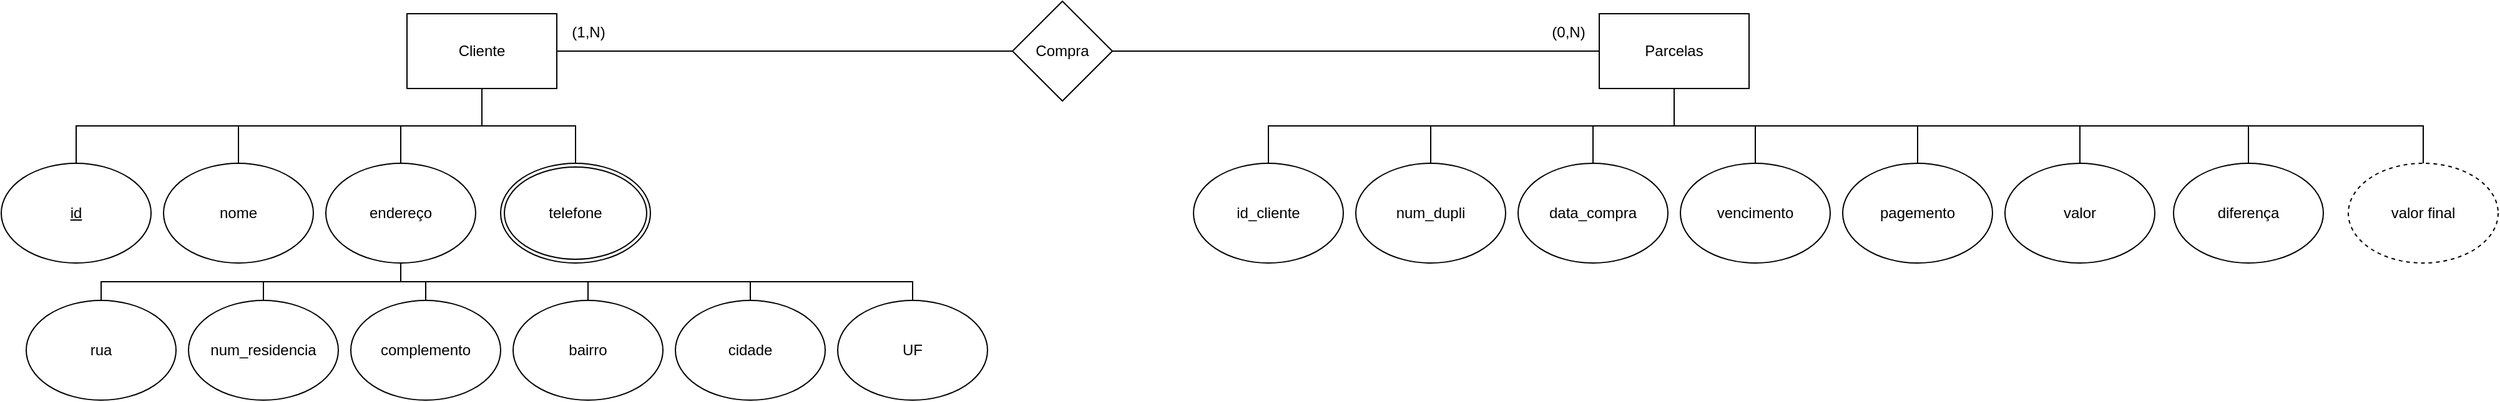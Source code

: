 <mxfile version="20.8.18" type="device"><diagram name="Página-1" id="2MdH7_zZF7ZA-hQrDxko"><mxGraphModel dx="1964" dy="651" grid="1" gridSize="10" guides="1" tooltips="1" connect="1" arrows="1" fold="1" page="1" pageScale="1" pageWidth="827" pageHeight="1169" math="0" shadow="0"><root><mxCell id="0"/><mxCell id="1" parent="0"/><mxCell id="QI3nf4_zfmRlKPPONUMC-49" style="edgeStyle=elbowEdgeStyle;rounded=0;orthogonalLoop=1;jettySize=auto;elbow=vertical;html=1;endArrow=none;endFill=0;" edge="1" parent="1" source="QI3nf4_zfmRlKPPONUMC-2" target="QI3nf4_zfmRlKPPONUMC-43"><mxGeometry relative="1" as="geometry"/></mxCell><mxCell id="QI3nf4_zfmRlKPPONUMC-50" style="edgeStyle=elbowEdgeStyle;rounded=0;orthogonalLoop=1;jettySize=auto;elbow=vertical;html=1;entryX=0.5;entryY=0;entryDx=0;entryDy=0;endArrow=none;endFill=0;" edge="1" parent="1" source="QI3nf4_zfmRlKPPONUMC-2" target="QI3nf4_zfmRlKPPONUMC-46"><mxGeometry relative="1" as="geometry"/></mxCell><mxCell id="QI3nf4_zfmRlKPPONUMC-51" style="edgeStyle=elbowEdgeStyle;rounded=0;orthogonalLoop=1;jettySize=auto;elbow=vertical;html=1;endArrow=none;endFill=0;" edge="1" parent="1" source="QI3nf4_zfmRlKPPONUMC-2" target="QI3nf4_zfmRlKPPONUMC-41"><mxGeometry relative="1" as="geometry"/></mxCell><mxCell id="QI3nf4_zfmRlKPPONUMC-52" style="edgeStyle=elbowEdgeStyle;rounded=0;orthogonalLoop=1;jettySize=auto;elbow=vertical;html=1;entryX=0.5;entryY=0;entryDx=0;entryDy=0;endArrow=none;endFill=0;" edge="1" parent="1" source="QI3nf4_zfmRlKPPONUMC-2" target="QI3nf4_zfmRlKPPONUMC-42"><mxGeometry relative="1" as="geometry"/></mxCell><mxCell id="QI3nf4_zfmRlKPPONUMC-53" style="edgeStyle=elbowEdgeStyle;rounded=0;orthogonalLoop=1;jettySize=auto;elbow=vertical;html=1;entryX=0.5;entryY=0;entryDx=0;entryDy=0;endArrow=none;endFill=0;" edge="1" parent="1" source="QI3nf4_zfmRlKPPONUMC-2" target="QI3nf4_zfmRlKPPONUMC-44"><mxGeometry relative="1" as="geometry"/></mxCell><mxCell id="QI3nf4_zfmRlKPPONUMC-54" style="edgeStyle=elbowEdgeStyle;rounded=0;orthogonalLoop=1;jettySize=auto;elbow=vertical;html=1;entryX=0.5;entryY=0;entryDx=0;entryDy=0;endArrow=none;endFill=0;" edge="1" parent="1" source="QI3nf4_zfmRlKPPONUMC-2" target="QI3nf4_zfmRlKPPONUMC-45"><mxGeometry relative="1" as="geometry"/></mxCell><mxCell id="QI3nf4_zfmRlKPPONUMC-55" style="edgeStyle=elbowEdgeStyle;rounded=0;orthogonalLoop=1;jettySize=auto;elbow=vertical;html=1;endArrow=none;endFill=0;" edge="1" parent="1" source="QI3nf4_zfmRlKPPONUMC-2" target="QI3nf4_zfmRlKPPONUMC-48"><mxGeometry relative="1" as="geometry"/></mxCell><mxCell id="QI3nf4_zfmRlKPPONUMC-59" style="edgeStyle=elbowEdgeStyle;rounded=0;orthogonalLoop=1;jettySize=auto;elbow=vertical;html=1;entryX=0.5;entryY=0;entryDx=0;entryDy=0;endArrow=none;endFill=0;" edge="1" parent="1" source="QI3nf4_zfmRlKPPONUMC-2" target="QI3nf4_zfmRlKPPONUMC-58"><mxGeometry relative="1" as="geometry"/></mxCell><mxCell id="QI3nf4_zfmRlKPPONUMC-2" value="Parcelas" style="rounded=0;whiteSpace=wrap;html=1;" vertex="1" parent="1"><mxGeometry x="690" y="70" width="120" height="60" as="geometry"/></mxCell><mxCell id="QI3nf4_zfmRlKPPONUMC-8" style="edgeStyle=elbowEdgeStyle;rounded=0;orthogonalLoop=1;jettySize=auto;elbow=vertical;html=1;endArrow=none;endFill=0;" edge="1" parent="1" source="QI3nf4_zfmRlKPPONUMC-14" target="QI3nf4_zfmRlKPPONUMC-19"><mxGeometry relative="1" as="geometry"/></mxCell><mxCell id="QI3nf4_zfmRlKPPONUMC-10" style="edgeStyle=elbowEdgeStyle;rounded=0;orthogonalLoop=1;jettySize=auto;elbow=vertical;html=1;endArrow=none;endFill=0;" edge="1" parent="1" source="QI3nf4_zfmRlKPPONUMC-14" target="QI3nf4_zfmRlKPPONUMC-18"><mxGeometry relative="1" as="geometry"/></mxCell><mxCell id="QI3nf4_zfmRlKPPONUMC-12" style="edgeStyle=elbowEdgeStyle;rounded=0;orthogonalLoop=1;jettySize=auto;elbow=vertical;html=1;endArrow=none;endFill=0;" edge="1" parent="1" source="QI3nf4_zfmRlKPPONUMC-14" target="QI3nf4_zfmRlKPPONUMC-16"><mxGeometry relative="1" as="geometry"/></mxCell><mxCell id="QI3nf4_zfmRlKPPONUMC-33" style="edgeStyle=elbowEdgeStyle;rounded=0;orthogonalLoop=1;jettySize=auto;elbow=vertical;html=1;endArrow=none;endFill=0;" edge="1" parent="1" source="QI3nf4_zfmRlKPPONUMC-14" target="QI3nf4_zfmRlKPPONUMC-21"><mxGeometry relative="1" as="geometry"/></mxCell><mxCell id="QI3nf4_zfmRlKPPONUMC-56" style="edgeStyle=elbowEdgeStyle;rounded=0;orthogonalLoop=1;jettySize=auto;elbow=vertical;html=1;entryX=0;entryY=0.5;entryDx=0;entryDy=0;endArrow=none;endFill=0;" edge="1" parent="1" source="QI3nf4_zfmRlKPPONUMC-14" target="QI3nf4_zfmRlKPPONUMC-47"><mxGeometry relative="1" as="geometry"/></mxCell><mxCell id="QI3nf4_zfmRlKPPONUMC-14" value="Cliente" style="rounded=0;whiteSpace=wrap;html=1;" vertex="1" parent="1"><mxGeometry x="-265" y="70" width="120" height="60" as="geometry"/></mxCell><mxCell id="QI3nf4_zfmRlKPPONUMC-23" style="edgeStyle=elbowEdgeStyle;rounded=0;orthogonalLoop=1;jettySize=auto;html=1;entryX=0.5;entryY=0;entryDx=0;entryDy=0;elbow=vertical;endArrow=none;endFill=0;" edge="1" parent="1" source="QI3nf4_zfmRlKPPONUMC-16" target="QI3nf4_zfmRlKPPONUMC-20"><mxGeometry relative="1" as="geometry"/></mxCell><mxCell id="QI3nf4_zfmRlKPPONUMC-24" style="edgeStyle=elbowEdgeStyle;rounded=0;orthogonalLoop=1;jettySize=auto;elbow=vertical;html=1;endArrow=none;endFill=0;" edge="1" parent="1" source="QI3nf4_zfmRlKPPONUMC-16" target="QI3nf4_zfmRlKPPONUMC-22"><mxGeometry relative="1" as="geometry"/></mxCell><mxCell id="QI3nf4_zfmRlKPPONUMC-25" style="edgeStyle=elbowEdgeStyle;rounded=0;orthogonalLoop=1;jettySize=auto;elbow=vertical;html=1;entryX=0.5;entryY=0;entryDx=0;entryDy=0;endArrow=none;endFill=0;" edge="1" parent="1" source="QI3nf4_zfmRlKPPONUMC-16" target="QI3nf4_zfmRlKPPONUMC-17"><mxGeometry relative="1" as="geometry"/></mxCell><mxCell id="QI3nf4_zfmRlKPPONUMC-29" style="edgeStyle=elbowEdgeStyle;rounded=0;orthogonalLoop=1;jettySize=auto;elbow=vertical;html=1;endArrow=none;endFill=0;" edge="1" parent="1" source="QI3nf4_zfmRlKPPONUMC-16" target="QI3nf4_zfmRlKPPONUMC-28"><mxGeometry relative="1" as="geometry"/></mxCell><mxCell id="QI3nf4_zfmRlKPPONUMC-30" style="edgeStyle=elbowEdgeStyle;rounded=0;orthogonalLoop=1;jettySize=auto;elbow=vertical;html=1;endArrow=none;endFill=0;" edge="1" parent="1" source="QI3nf4_zfmRlKPPONUMC-16" target="QI3nf4_zfmRlKPPONUMC-27"><mxGeometry relative="1" as="geometry"/></mxCell><mxCell id="QI3nf4_zfmRlKPPONUMC-31" value="" style="edgeStyle=elbowEdgeStyle;rounded=0;orthogonalLoop=1;jettySize=auto;elbow=vertical;html=1;endArrow=none;endFill=0;" edge="1" parent="1" source="QI3nf4_zfmRlKPPONUMC-16" target="QI3nf4_zfmRlKPPONUMC-20"><mxGeometry relative="1" as="geometry"/></mxCell><mxCell id="QI3nf4_zfmRlKPPONUMC-32" style="edgeStyle=elbowEdgeStyle;rounded=0;orthogonalLoop=1;jettySize=auto;elbow=vertical;html=1;endArrow=none;endFill=0;" edge="1" parent="1" source="QI3nf4_zfmRlKPPONUMC-16" target="QI3nf4_zfmRlKPPONUMC-26"><mxGeometry relative="1" as="geometry"/></mxCell><mxCell id="QI3nf4_zfmRlKPPONUMC-16" value="endereço" style="ellipse;whiteSpace=wrap;html=1;" vertex="1" parent="1"><mxGeometry x="-330" y="190" width="120" height="80" as="geometry"/></mxCell><mxCell id="QI3nf4_zfmRlKPPONUMC-17" value="num_residencia" style="ellipse;whiteSpace=wrap;html=1;" vertex="1" parent="1"><mxGeometry x="-440" y="300" width="120" height="80" as="geometry"/></mxCell><mxCell id="QI3nf4_zfmRlKPPONUMC-18" value="nome" style="ellipse;whiteSpace=wrap;html=1;" vertex="1" parent="1"><mxGeometry x="-460" y="190" width="120" height="80" as="geometry"/></mxCell><mxCell id="QI3nf4_zfmRlKPPONUMC-19" value="&lt;u&gt;id&lt;/u&gt;" style="ellipse;whiteSpace=wrap;html=1;" vertex="1" parent="1"><mxGeometry x="-590" y="190" width="120" height="80" as="geometry"/></mxCell><mxCell id="QI3nf4_zfmRlKPPONUMC-20" value="complemento" style="ellipse;whiteSpace=wrap;html=1;" vertex="1" parent="1"><mxGeometry x="-310" y="300" width="120" height="80" as="geometry"/></mxCell><mxCell id="QI3nf4_zfmRlKPPONUMC-21" value="telefone" style="ellipse;shape=doubleEllipse;margin=3;whiteSpace=wrap;html=1;align=center;" vertex="1" parent="1"><mxGeometry x="-190" y="190" width="120" height="80" as="geometry"/></mxCell><mxCell id="QI3nf4_zfmRlKPPONUMC-22" value="rua" style="ellipse;whiteSpace=wrap;html=1;" vertex="1" parent="1"><mxGeometry x="-570" y="300" width="120" height="80" as="geometry"/></mxCell><mxCell id="QI3nf4_zfmRlKPPONUMC-26" value="cidade" style="ellipse;whiteSpace=wrap;html=1;" vertex="1" parent="1"><mxGeometry x="-50" y="300" width="120" height="80" as="geometry"/></mxCell><mxCell id="QI3nf4_zfmRlKPPONUMC-27" value="bairro" style="ellipse;whiteSpace=wrap;html=1;" vertex="1" parent="1"><mxGeometry x="-180" y="300" width="120" height="80" as="geometry"/></mxCell><mxCell id="QI3nf4_zfmRlKPPONUMC-28" value="UF" style="ellipse;whiteSpace=wrap;html=1;" vertex="1" parent="1"><mxGeometry x="80" y="300" width="120" height="80" as="geometry"/></mxCell><mxCell id="QI3nf4_zfmRlKPPONUMC-41" value="num_dupli" style="ellipse;whiteSpace=wrap;html=1;" vertex="1" parent="1"><mxGeometry x="495" y="190" width="120" height="80" as="geometry"/></mxCell><mxCell id="QI3nf4_zfmRlKPPONUMC-42" value="data_compra" style="ellipse;whiteSpace=wrap;html=1;" vertex="1" parent="1"><mxGeometry x="625" y="190" width="120" height="80" as="geometry"/></mxCell><mxCell id="QI3nf4_zfmRlKPPONUMC-43" value="id_cliente" style="ellipse;whiteSpace=wrap;html=1;" vertex="1" parent="1"><mxGeometry x="365" y="190" width="120" height="80" as="geometry"/></mxCell><mxCell id="QI3nf4_zfmRlKPPONUMC-44" value="pagemento" style="ellipse;whiteSpace=wrap;html=1;" vertex="1" parent="1"><mxGeometry x="885" y="190" width="120" height="80" as="geometry"/></mxCell><mxCell id="QI3nf4_zfmRlKPPONUMC-45" value="vencimento" style="ellipse;whiteSpace=wrap;html=1;" vertex="1" parent="1"><mxGeometry x="755" y="190" width="120" height="80" as="geometry"/></mxCell><mxCell id="QI3nf4_zfmRlKPPONUMC-46" value="valor" style="ellipse;whiteSpace=wrap;html=1;" vertex="1" parent="1"><mxGeometry x="1015" y="190" width="120" height="80" as="geometry"/></mxCell><mxCell id="QI3nf4_zfmRlKPPONUMC-57" style="edgeStyle=elbowEdgeStyle;rounded=0;orthogonalLoop=1;jettySize=auto;elbow=vertical;html=1;entryX=0;entryY=0.5;entryDx=0;entryDy=0;endArrow=none;endFill=0;" edge="1" parent="1" source="QI3nf4_zfmRlKPPONUMC-47" target="QI3nf4_zfmRlKPPONUMC-2"><mxGeometry relative="1" as="geometry"/></mxCell><mxCell id="QI3nf4_zfmRlKPPONUMC-47" value="Compra" style="rhombus;whiteSpace=wrap;html=1;" vertex="1" parent="1"><mxGeometry x="220" y="60" width="80" height="80" as="geometry"/></mxCell><mxCell id="QI3nf4_zfmRlKPPONUMC-48" value="diferença" style="ellipse;whiteSpace=wrap;html=1;" vertex="1" parent="1"><mxGeometry x="1150" y="190" width="120" height="80" as="geometry"/></mxCell><mxCell id="QI3nf4_zfmRlKPPONUMC-58" value="valor final" style="ellipse;whiteSpace=wrap;html=1;dashed=1;" vertex="1" parent="1"><mxGeometry x="1290" y="190" width="120" height="80" as="geometry"/></mxCell><mxCell id="QI3nf4_zfmRlKPPONUMC-60" value="(0,N)" style="text;html=1;align=center;verticalAlign=middle;resizable=0;points=[];autosize=1;strokeColor=none;fillColor=none;" vertex="1" parent="1"><mxGeometry x="640" y="70" width="50" height="30" as="geometry"/></mxCell><mxCell id="QI3nf4_zfmRlKPPONUMC-61" value="(1,N)" style="text;html=1;align=center;verticalAlign=middle;resizable=0;points=[];autosize=1;strokeColor=none;fillColor=none;" vertex="1" parent="1"><mxGeometry x="-145" y="70" width="50" height="30" as="geometry"/></mxCell></root></mxGraphModel></diagram></mxfile>